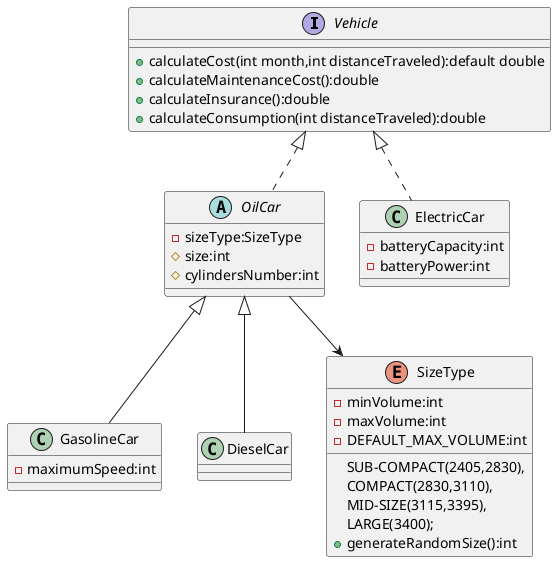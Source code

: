@startuml
interface Vehicle{
+calculateCost(int month,int distanceTraveled):default double
+calculateMaintenanceCost():double
+calculateInsurance():double
+calculateConsumption(int distanceTraveled):double

}
abstract class OilCar implements Vehicle{
-sizeType:SizeType
#size:int
#cylindersNumber:int

}
class GasolineCar extends OilCar{
-maximumSpeed:int
}
class DieselCar extends OilCar{
}
class ElectricCar implements Vehicle{
-batteryCapacity:int
-batteryPower:int
}
enum SizeType{
SUB-COMPACT(2405,2830),
COMPACT(2830,3110),
MID-SIZE(3115,3395),
LARGE(3400);
-minVolume:int
-maxVolume:int
-DEFAULT_MAX_VOLUME:int
+generateRandomSize():int
}
OilCar-->SizeType
@enduml